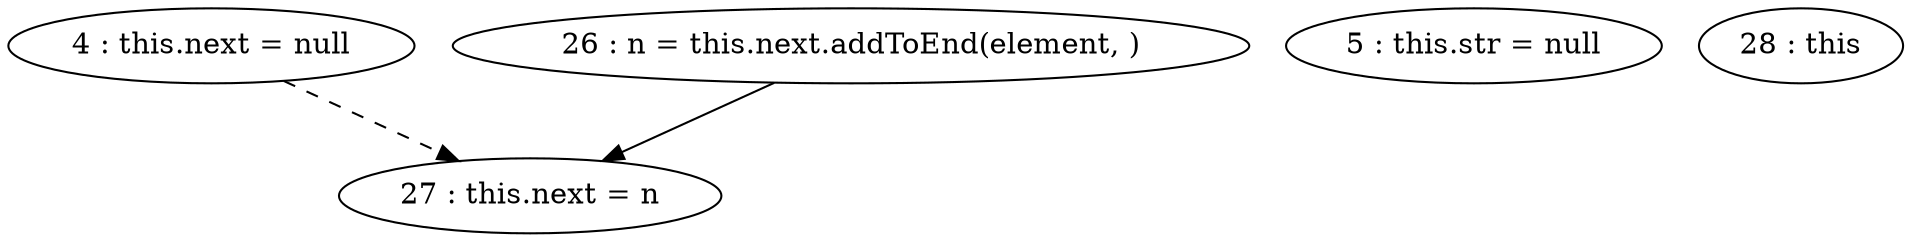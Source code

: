 digraph G {
"4 : this.next = null"
"4 : this.next = null" -> "27 : this.next = n" [style=dashed]
"5 : this.str = null"
"26 : n = this.next.addToEnd(element, )"
"26 : n = this.next.addToEnd(element, )" -> "27 : this.next = n"
"27 : this.next = n"
"28 : this"
}